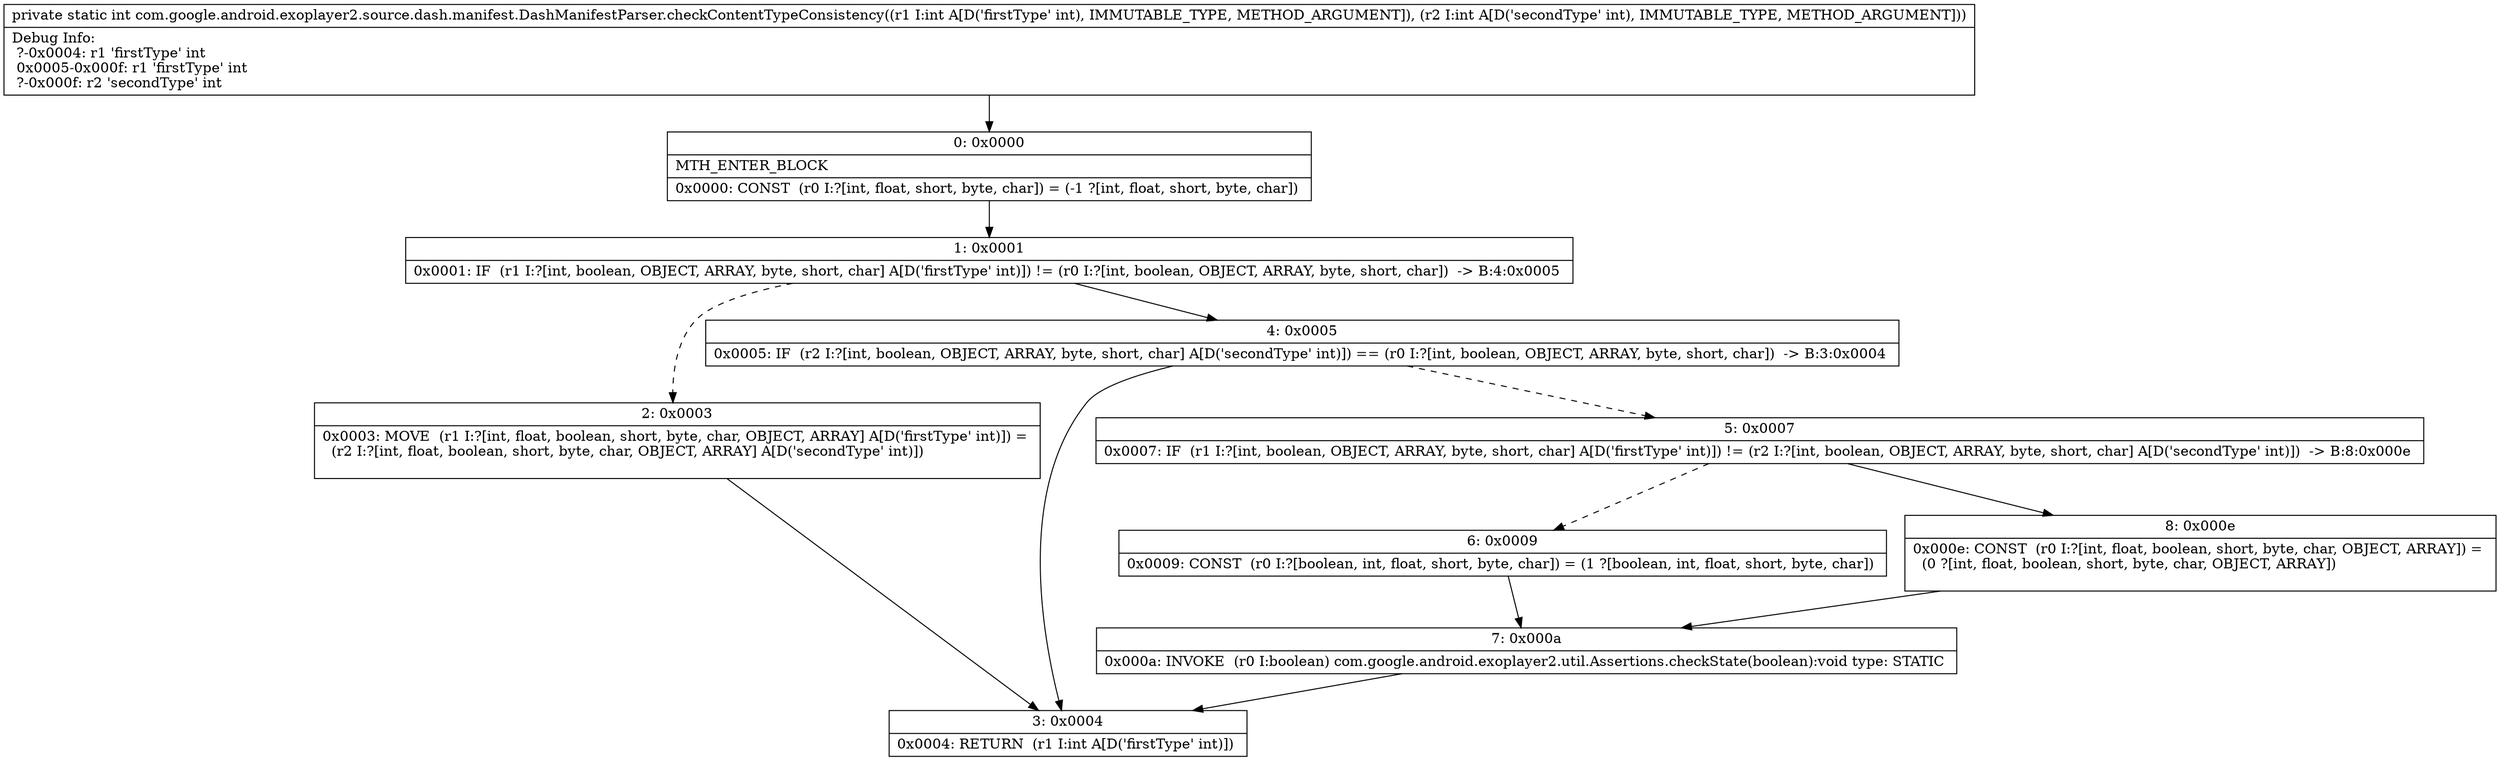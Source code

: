 digraph "CFG forcom.google.android.exoplayer2.source.dash.manifest.DashManifestParser.checkContentTypeConsistency(II)I" {
Node_0 [shape=record,label="{0\:\ 0x0000|MTH_ENTER_BLOCK\l|0x0000: CONST  (r0 I:?[int, float, short, byte, char]) = (\-1 ?[int, float, short, byte, char]) \l}"];
Node_1 [shape=record,label="{1\:\ 0x0001|0x0001: IF  (r1 I:?[int, boolean, OBJECT, ARRAY, byte, short, char] A[D('firstType' int)]) != (r0 I:?[int, boolean, OBJECT, ARRAY, byte, short, char])  \-\> B:4:0x0005 \l}"];
Node_2 [shape=record,label="{2\:\ 0x0003|0x0003: MOVE  (r1 I:?[int, float, boolean, short, byte, char, OBJECT, ARRAY] A[D('firstType' int)]) = \l  (r2 I:?[int, float, boolean, short, byte, char, OBJECT, ARRAY] A[D('secondType' int)])\l \l}"];
Node_3 [shape=record,label="{3\:\ 0x0004|0x0004: RETURN  (r1 I:int A[D('firstType' int)]) \l}"];
Node_4 [shape=record,label="{4\:\ 0x0005|0x0005: IF  (r2 I:?[int, boolean, OBJECT, ARRAY, byte, short, char] A[D('secondType' int)]) == (r0 I:?[int, boolean, OBJECT, ARRAY, byte, short, char])  \-\> B:3:0x0004 \l}"];
Node_5 [shape=record,label="{5\:\ 0x0007|0x0007: IF  (r1 I:?[int, boolean, OBJECT, ARRAY, byte, short, char] A[D('firstType' int)]) != (r2 I:?[int, boolean, OBJECT, ARRAY, byte, short, char] A[D('secondType' int)])  \-\> B:8:0x000e \l}"];
Node_6 [shape=record,label="{6\:\ 0x0009|0x0009: CONST  (r0 I:?[boolean, int, float, short, byte, char]) = (1 ?[boolean, int, float, short, byte, char]) \l}"];
Node_7 [shape=record,label="{7\:\ 0x000a|0x000a: INVOKE  (r0 I:boolean) com.google.android.exoplayer2.util.Assertions.checkState(boolean):void type: STATIC \l}"];
Node_8 [shape=record,label="{8\:\ 0x000e|0x000e: CONST  (r0 I:?[int, float, boolean, short, byte, char, OBJECT, ARRAY]) = \l  (0 ?[int, float, boolean, short, byte, char, OBJECT, ARRAY])\l \l}"];
MethodNode[shape=record,label="{private static int com.google.android.exoplayer2.source.dash.manifest.DashManifestParser.checkContentTypeConsistency((r1 I:int A[D('firstType' int), IMMUTABLE_TYPE, METHOD_ARGUMENT]), (r2 I:int A[D('secondType' int), IMMUTABLE_TYPE, METHOD_ARGUMENT]))  | Debug Info:\l  ?\-0x0004: r1 'firstType' int\l  0x0005\-0x000f: r1 'firstType' int\l  ?\-0x000f: r2 'secondType' int\l}"];
MethodNode -> Node_0;
Node_0 -> Node_1;
Node_1 -> Node_2[style=dashed];
Node_1 -> Node_4;
Node_2 -> Node_3;
Node_4 -> Node_3;
Node_4 -> Node_5[style=dashed];
Node_5 -> Node_6[style=dashed];
Node_5 -> Node_8;
Node_6 -> Node_7;
Node_7 -> Node_3;
Node_8 -> Node_7;
}

